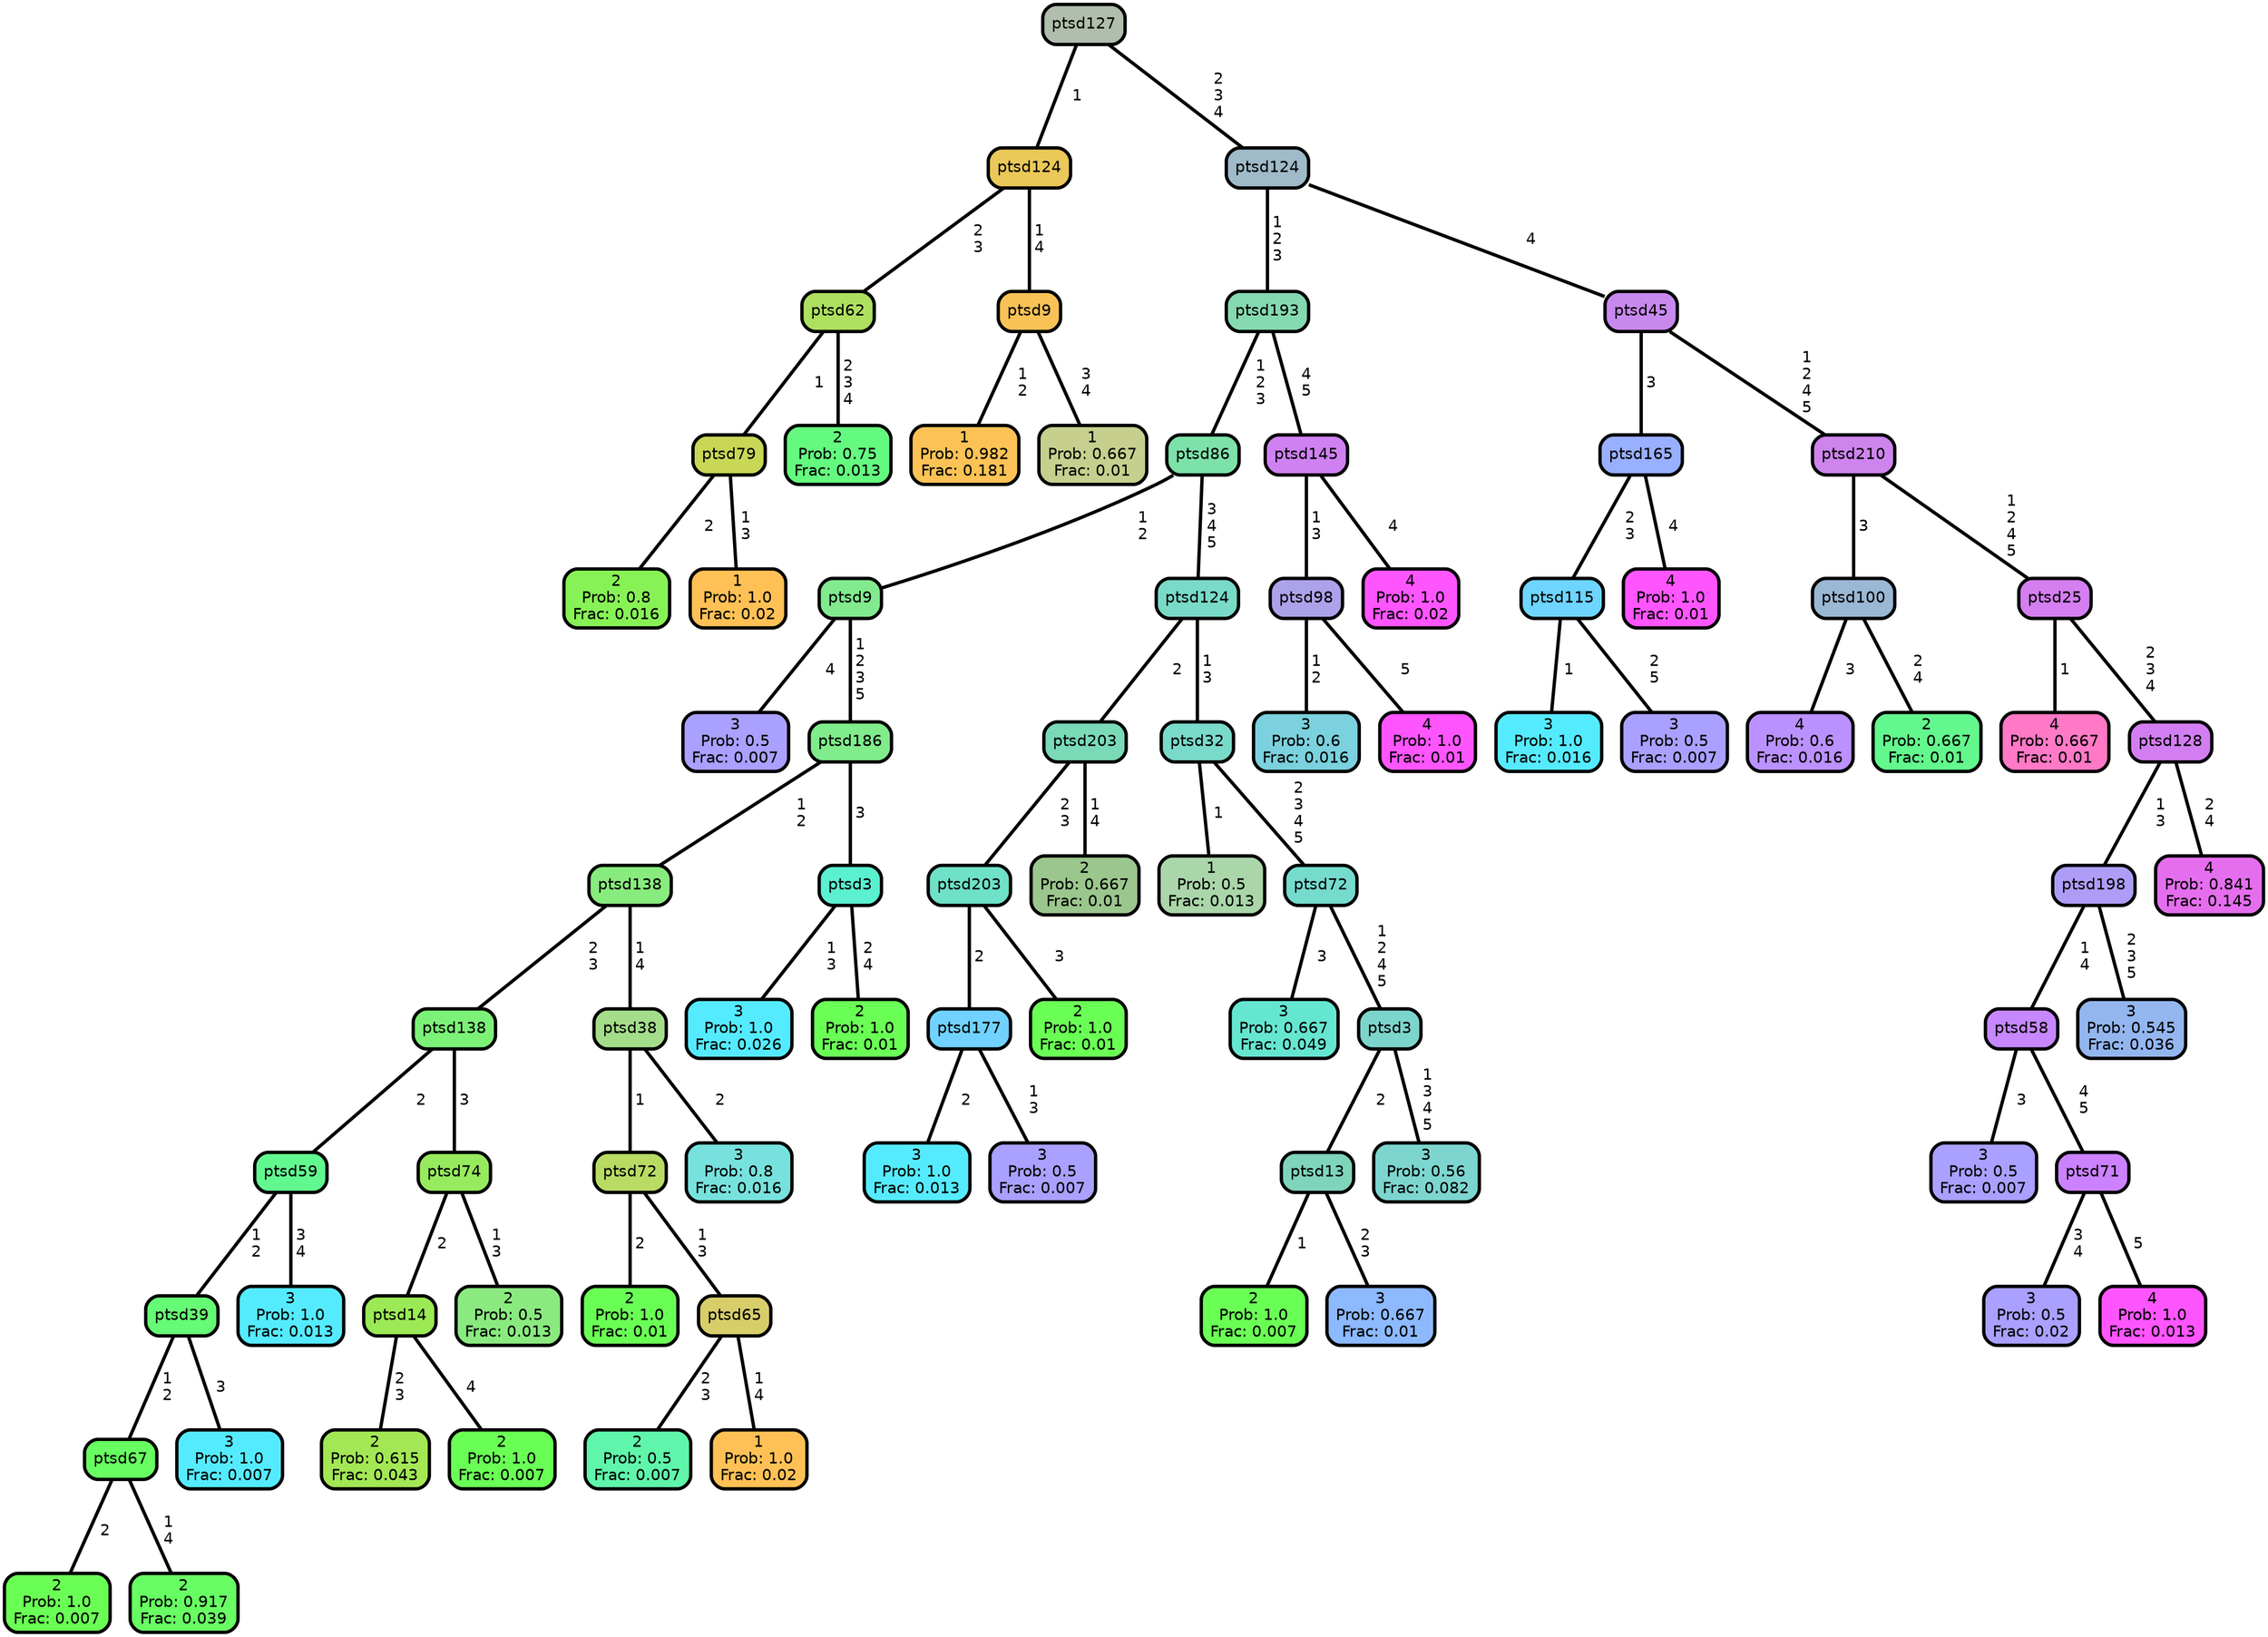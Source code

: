 graph Tree {
node [shape=box, style="filled, rounded",color="black",penwidth="3",fontcolor="black",                 fontname=helvetica] ;
graph [ranksep="0 equally", splines=straight,                 bgcolor=transparent, dpi=60] ;
edge [fontname=helvetica, color=black] ;
0 [label="2
Prob: 0.8
Frac: 0.016", fillcolor="#87f255"] ;
1 [label="ptsd79",href=".//ptsd79.svg", fillcolor="#c8d755"] ;
2 [label="1
Prob: 1.0
Frac: 0.02", fillcolor="#ffc155"] ;
3 [label="ptsd62",href=".//ptsd62.svg", fillcolor="#aee060"] ;
4 [label="2
Prob: 0.75
Frac: 0.013", fillcolor="#64fa7f"] ;
5 [label="ptsd124",href=".//ptsd124.svg", fillcolor="#eac859"] ;
6 [label="1
Prob: 0.982
Frac: 0.181", fillcolor="#fcc255"] ;
7 [label="ptsd9",href=".//ptsd9.svg", fillcolor="#f9c257"] ;
8 [label="1
Prob: 0.667
Frac: 0.01", fillcolor="#c6cf8d"] ;
9 [label="ptsd127",href=".//ptsd127.svg", fillcolor="#b1bead"] ;
10 [label="3
Prob: 0.5
Frac: 0.007", fillcolor="#aaa0ff"] ;
11 [label="ptsd9",href=".//ptsd9.svg", fillcolor="#81ea8e"] ;
12 [label="2
Prob: 1.0
Frac: 0.007", fillcolor="#6aff55"] ;
13 [label="ptsd67",href=".//ptsd67.svg", fillcolor="#68fd61"] ;
14 [label="2
Prob: 0.917
Frac: 0.039", fillcolor="#68fd63"] ;
15 [label="ptsd39",href=".//ptsd39.svg", fillcolor="#66fb74"] ;
16 [label="3
Prob: 1.0
Frac: 0.007", fillcolor="#55ebff"] ;
17 [label="ptsd59",href=".//ptsd59.svg", fillcolor="#62f890"] ;
18 [label="3
Prob: 1.0
Frac: 0.013", fillcolor="#55ebff"] ;
19 [label="ptsd138",href=".//ptsd138.svg", fillcolor="#7cf177"] ;
20 [label="2
Prob: 0.615
Frac: 0.043", fillcolor="#a3e755"] ;
21 [label="ptsd14",href=".//ptsd14.svg", fillcolor="#9bea55"] ;
22 [label="2
Prob: 1.0
Frac: 0.007", fillcolor="#6aff55"] ;
23 [label="ptsd74",href=".//ptsd74.svg", fillcolor="#97ea5d"] ;
24 [label="2
Prob: 0.5
Frac: 0.013", fillcolor="#8aea7f"] ;
25 [label="ptsd138",href=".//ptsd138.svg", fillcolor="#88eb7d"] ;
26 [label="2
Prob: 1.0
Frac: 0.01", fillcolor="#6aff55"] ;
27 [label="ptsd72",href=".//ptsd72.svg", fillcolor="#b9db64"] ;
28 [label="2
Prob: 0.5
Frac: 0.007", fillcolor="#5ff5aa"] ;
29 [label="ptsd65",href=".//ptsd65.svg", fillcolor="#d7ce6a"] ;
30 [label="1
Prob: 1.0
Frac: 0.02", fillcolor="#ffc155"] ;
31 [label="ptsd38",href=".//ptsd38.svg", fillcolor="#a4dd8a"] ;
32 [label="3
Prob: 0.8
Frac: 0.016", fillcolor="#77e2dd"] ;
33 [label="ptsd186",href=".//ptsd186.svg", fillcolor="#80ec8b"] ;
34 [label="3
Prob: 1.0
Frac: 0.026", fillcolor="#55ebff"] ;
35 [label="ptsd3",href=".//ptsd3.svg", fillcolor="#5af0d0"] ;
36 [label="2
Prob: 1.0
Frac: 0.01", fillcolor="#6aff55"] ;
37 [label="ptsd86",href=".//ptsd86.svg", fillcolor="#7de2a9"] ;
38 [label="3
Prob: 1.0
Frac: 0.013", fillcolor="#55ebff"] ;
39 [label="ptsd177",href=".//ptsd177.svg", fillcolor="#71d2ff"] ;
40 [label="3
Prob: 0.5
Frac: 0.007", fillcolor="#aaa0ff"] ;
41 [label="ptsd203",href=".//ptsd203.svg", fillcolor="#6ee1c6"] ;
42 [label="2
Prob: 1.0
Frac: 0.01", fillcolor="#6aff55"] ;
43 [label="ptsd203",href=".//ptsd203.svg", fillcolor="#7adab8"] ;
44 [label="2
Prob: 0.667
Frac: 0.01", fillcolor="#9bc68d"] ;
45 [label="ptsd124",href=".//ptsd124.svg", fillcolor="#79dac7"] ;
46 [label="1
Prob: 0.5
Frac: 0.013", fillcolor="#aad6aa"] ;
47 [label="ptsd32",href=".//ptsd32.svg", fillcolor="#79daca"] ;
48 [label="3
Prob: 0.667
Frac: 0.049", fillcolor="#65e6d1"] ;
49 [label="ptsd72",href=".//ptsd72.svg", fillcolor="#75dbcd"] ;
50 [label="2
Prob: 1.0
Frac: 0.007", fillcolor="#6aff55"] ;
51 [label="ptsd13",href=".//ptsd13.svg", fillcolor="#7fd5bb"] ;
52 [label="3
Prob: 0.667
Frac: 0.01", fillcolor="#8db9ff"] ;
53 [label="ptsd3",href=".//ptsd3.svg", fillcolor="#7cd5cc"] ;
54 [label="3
Prob: 0.56
Frac: 0.082", fillcolor="#7cd6cf"] ;
55 [label="ptsd193",href=".//ptsd193.svg", fillcolor="#85d9b0"] ;
56 [label="3
Prob: 0.6
Frac: 0.016", fillcolor="#7bd1dd"] ;
57 [label="ptsd98",href=".//ptsd98.svg", fillcolor="#aca2e9"] ;
58 [label="4
Prob: 1.0
Frac: 0.01", fillcolor="#ff55ff"] ;
59 [label="ptsd145",href=".//ptsd145.svg", fillcolor="#cf81f2"] ;
60 [label="4
Prob: 1.0
Frac: 0.02", fillcolor="#ff55ff"] ;
61 [label="ptsd124",href=".//ptsd124.svg", fillcolor="#9fbac8"] ;
62 [label="3
Prob: 1.0
Frac: 0.016", fillcolor="#55ebff"] ;
63 [label="ptsd115",href=".//ptsd115.svg", fillcolor="#6dd5ff"] ;
64 [label="3
Prob: 0.5
Frac: 0.007", fillcolor="#aaa0ff"] ;
65 [label="ptsd165",href=".//ptsd165.svg", fillcolor="#99afff"] ;
66 [label="4
Prob: 1.0
Frac: 0.01", fillcolor="#ff55ff"] ;
67 [label="ptsd45",href=".//ptsd45.svg", fillcolor="#c889ef"] ;
68 [label="4
Prob: 0.6
Frac: 0.016", fillcolor="#bb91ff"] ;
69 [label="ptsd100",href=".//ptsd100.svg", fillcolor="#9ab7d4"] ;
70 [label="2
Prob: 0.667
Frac: 0.01", fillcolor="#63f88d"] ;
71 [label="ptsd210",href=".//ptsd210.svg", fillcolor="#ce84ed"] ;
72 [label="4
Prob: 0.667
Frac: 0.01", fillcolor="#ff79c6"] ;
73 [label="ptsd25",href=".//ptsd25.svg", fillcolor="#d47ef0"] ;
74 [label="3
Prob: 0.5
Frac: 0.007", fillcolor="#aaa0ff"] ;
75 [label="ptsd58",href=".//ptsd58.svg", fillcolor="#c687ff"] ;
76 [label="3
Prob: 0.5
Frac: 0.02", fillcolor="#aaa0ff"] ;
77 [label="ptsd71",href=".//ptsd71.svg", fillcolor="#cc82ff"] ;
78 [label="4
Prob: 1.0
Frac: 0.013", fillcolor="#ff55ff"] ;
79 [label="ptsd198",href=".//ptsd198.svg", fillcolor="#ae9df7"] ;
80 [label="3
Prob: 0.545
Frac: 0.036", fillcolor="#94b6ef"] ;
81 [label="ptsd128",href=".//ptsd128.svg", fillcolor="#d27ef2"] ;
82 [label="4
Prob: 0.841
Frac: 0.145", fillcolor="#e56eef"] ;
1 -- 0 [label=" 2",penwidth=3] ;
1 -- 2 [label=" 1\n 3",penwidth=3] ;
3 -- 1 [label=" 1",penwidth=3] ;
3 -- 4 [label=" 2\n 3\n 4",penwidth=3] ;
5 -- 3 [label=" 2\n 3",penwidth=3] ;
5 -- 7 [label=" 1\n 4",penwidth=3] ;
7 -- 6 [label=" 1\n 2",penwidth=3] ;
7 -- 8 [label=" 3\n 4",penwidth=3] ;
9 -- 5 [label=" 1",penwidth=3] ;
9 -- 61 [label=" 2\n 3\n 4",penwidth=3] ;
11 -- 10 [label=" 4",penwidth=3] ;
11 -- 33 [label=" 1\n 2\n 3\n 5",penwidth=3] ;
13 -- 12 [label=" 2",penwidth=3] ;
13 -- 14 [label=" 1\n 4",penwidth=3] ;
15 -- 13 [label=" 1\n 2",penwidth=3] ;
15 -- 16 [label=" 3",penwidth=3] ;
17 -- 15 [label=" 1\n 2",penwidth=3] ;
17 -- 18 [label=" 3\n 4",penwidth=3] ;
19 -- 17 [label=" 2",penwidth=3] ;
19 -- 23 [label=" 3",penwidth=3] ;
21 -- 20 [label=" 2\n 3",penwidth=3] ;
21 -- 22 [label=" 4",penwidth=3] ;
23 -- 21 [label=" 2",penwidth=3] ;
23 -- 24 [label=" 1\n 3",penwidth=3] ;
25 -- 19 [label=" 2\n 3",penwidth=3] ;
25 -- 31 [label=" 1\n 4",penwidth=3] ;
27 -- 26 [label=" 2",penwidth=3] ;
27 -- 29 [label=" 1\n 3",penwidth=3] ;
29 -- 28 [label=" 2\n 3",penwidth=3] ;
29 -- 30 [label=" 1\n 4",penwidth=3] ;
31 -- 27 [label=" 1",penwidth=3] ;
31 -- 32 [label=" 2",penwidth=3] ;
33 -- 25 [label=" 1\n 2",penwidth=3] ;
33 -- 35 [label=" 3",penwidth=3] ;
35 -- 34 [label=" 1\n 3",penwidth=3] ;
35 -- 36 [label=" 2\n 4",penwidth=3] ;
37 -- 11 [label=" 1\n 2",penwidth=3] ;
37 -- 45 [label=" 3\n 4\n 5",penwidth=3] ;
39 -- 38 [label=" 2",penwidth=3] ;
39 -- 40 [label=" 1\n 3",penwidth=3] ;
41 -- 39 [label=" 2",penwidth=3] ;
41 -- 42 [label=" 3",penwidth=3] ;
43 -- 41 [label=" 2\n 3",penwidth=3] ;
43 -- 44 [label=" 1\n 4",penwidth=3] ;
45 -- 43 [label=" 2",penwidth=3] ;
45 -- 47 [label=" 1\n 3",penwidth=3] ;
47 -- 46 [label=" 1",penwidth=3] ;
47 -- 49 [label=" 2\n 3\n 4\n 5",penwidth=3] ;
49 -- 48 [label=" 3",penwidth=3] ;
49 -- 53 [label=" 1\n 2\n 4\n 5",penwidth=3] ;
51 -- 50 [label=" 1",penwidth=3] ;
51 -- 52 [label=" 2\n 3",penwidth=3] ;
53 -- 51 [label=" 2",penwidth=3] ;
53 -- 54 [label=" 1\n 3\n 4\n 5",penwidth=3] ;
55 -- 37 [label=" 1\n 2\n 3",penwidth=3] ;
55 -- 59 [label=" 4\n 5",penwidth=3] ;
57 -- 56 [label=" 1\n 2",penwidth=3] ;
57 -- 58 [label=" 5",penwidth=3] ;
59 -- 57 [label=" 1\n 3",penwidth=3] ;
59 -- 60 [label=" 4",penwidth=3] ;
61 -- 55 [label=" 1\n 2\n 3",penwidth=3] ;
61 -- 67 [label=" 4",penwidth=3] ;
63 -- 62 [label=" 1",penwidth=3] ;
63 -- 64 [label=" 2\n 5",penwidth=3] ;
65 -- 63 [label=" 2\n 3",penwidth=3] ;
65 -- 66 [label=" 4",penwidth=3] ;
67 -- 65 [label=" 3",penwidth=3] ;
67 -- 71 [label=" 1\n 2\n 4\n 5",penwidth=3] ;
69 -- 68 [label=" 3",penwidth=3] ;
69 -- 70 [label=" 2\n 4",penwidth=3] ;
71 -- 69 [label=" 3",penwidth=3] ;
71 -- 73 [label=" 1\n 2\n 4\n 5",penwidth=3] ;
73 -- 72 [label=" 1",penwidth=3] ;
73 -- 81 [label=" 2\n 3\n 4",penwidth=3] ;
75 -- 74 [label=" 3",penwidth=3] ;
75 -- 77 [label=" 4\n 5",penwidth=3] ;
77 -- 76 [label=" 3\n 4",penwidth=3] ;
77 -- 78 [label=" 5",penwidth=3] ;
79 -- 75 [label=" 1\n 4",penwidth=3] ;
79 -- 80 [label=" 2\n 3\n 5",penwidth=3] ;
81 -- 79 [label=" 1\n 3",penwidth=3] ;
81 -- 82 [label=" 2\n 4",penwidth=3] ;
{rank = same;}}